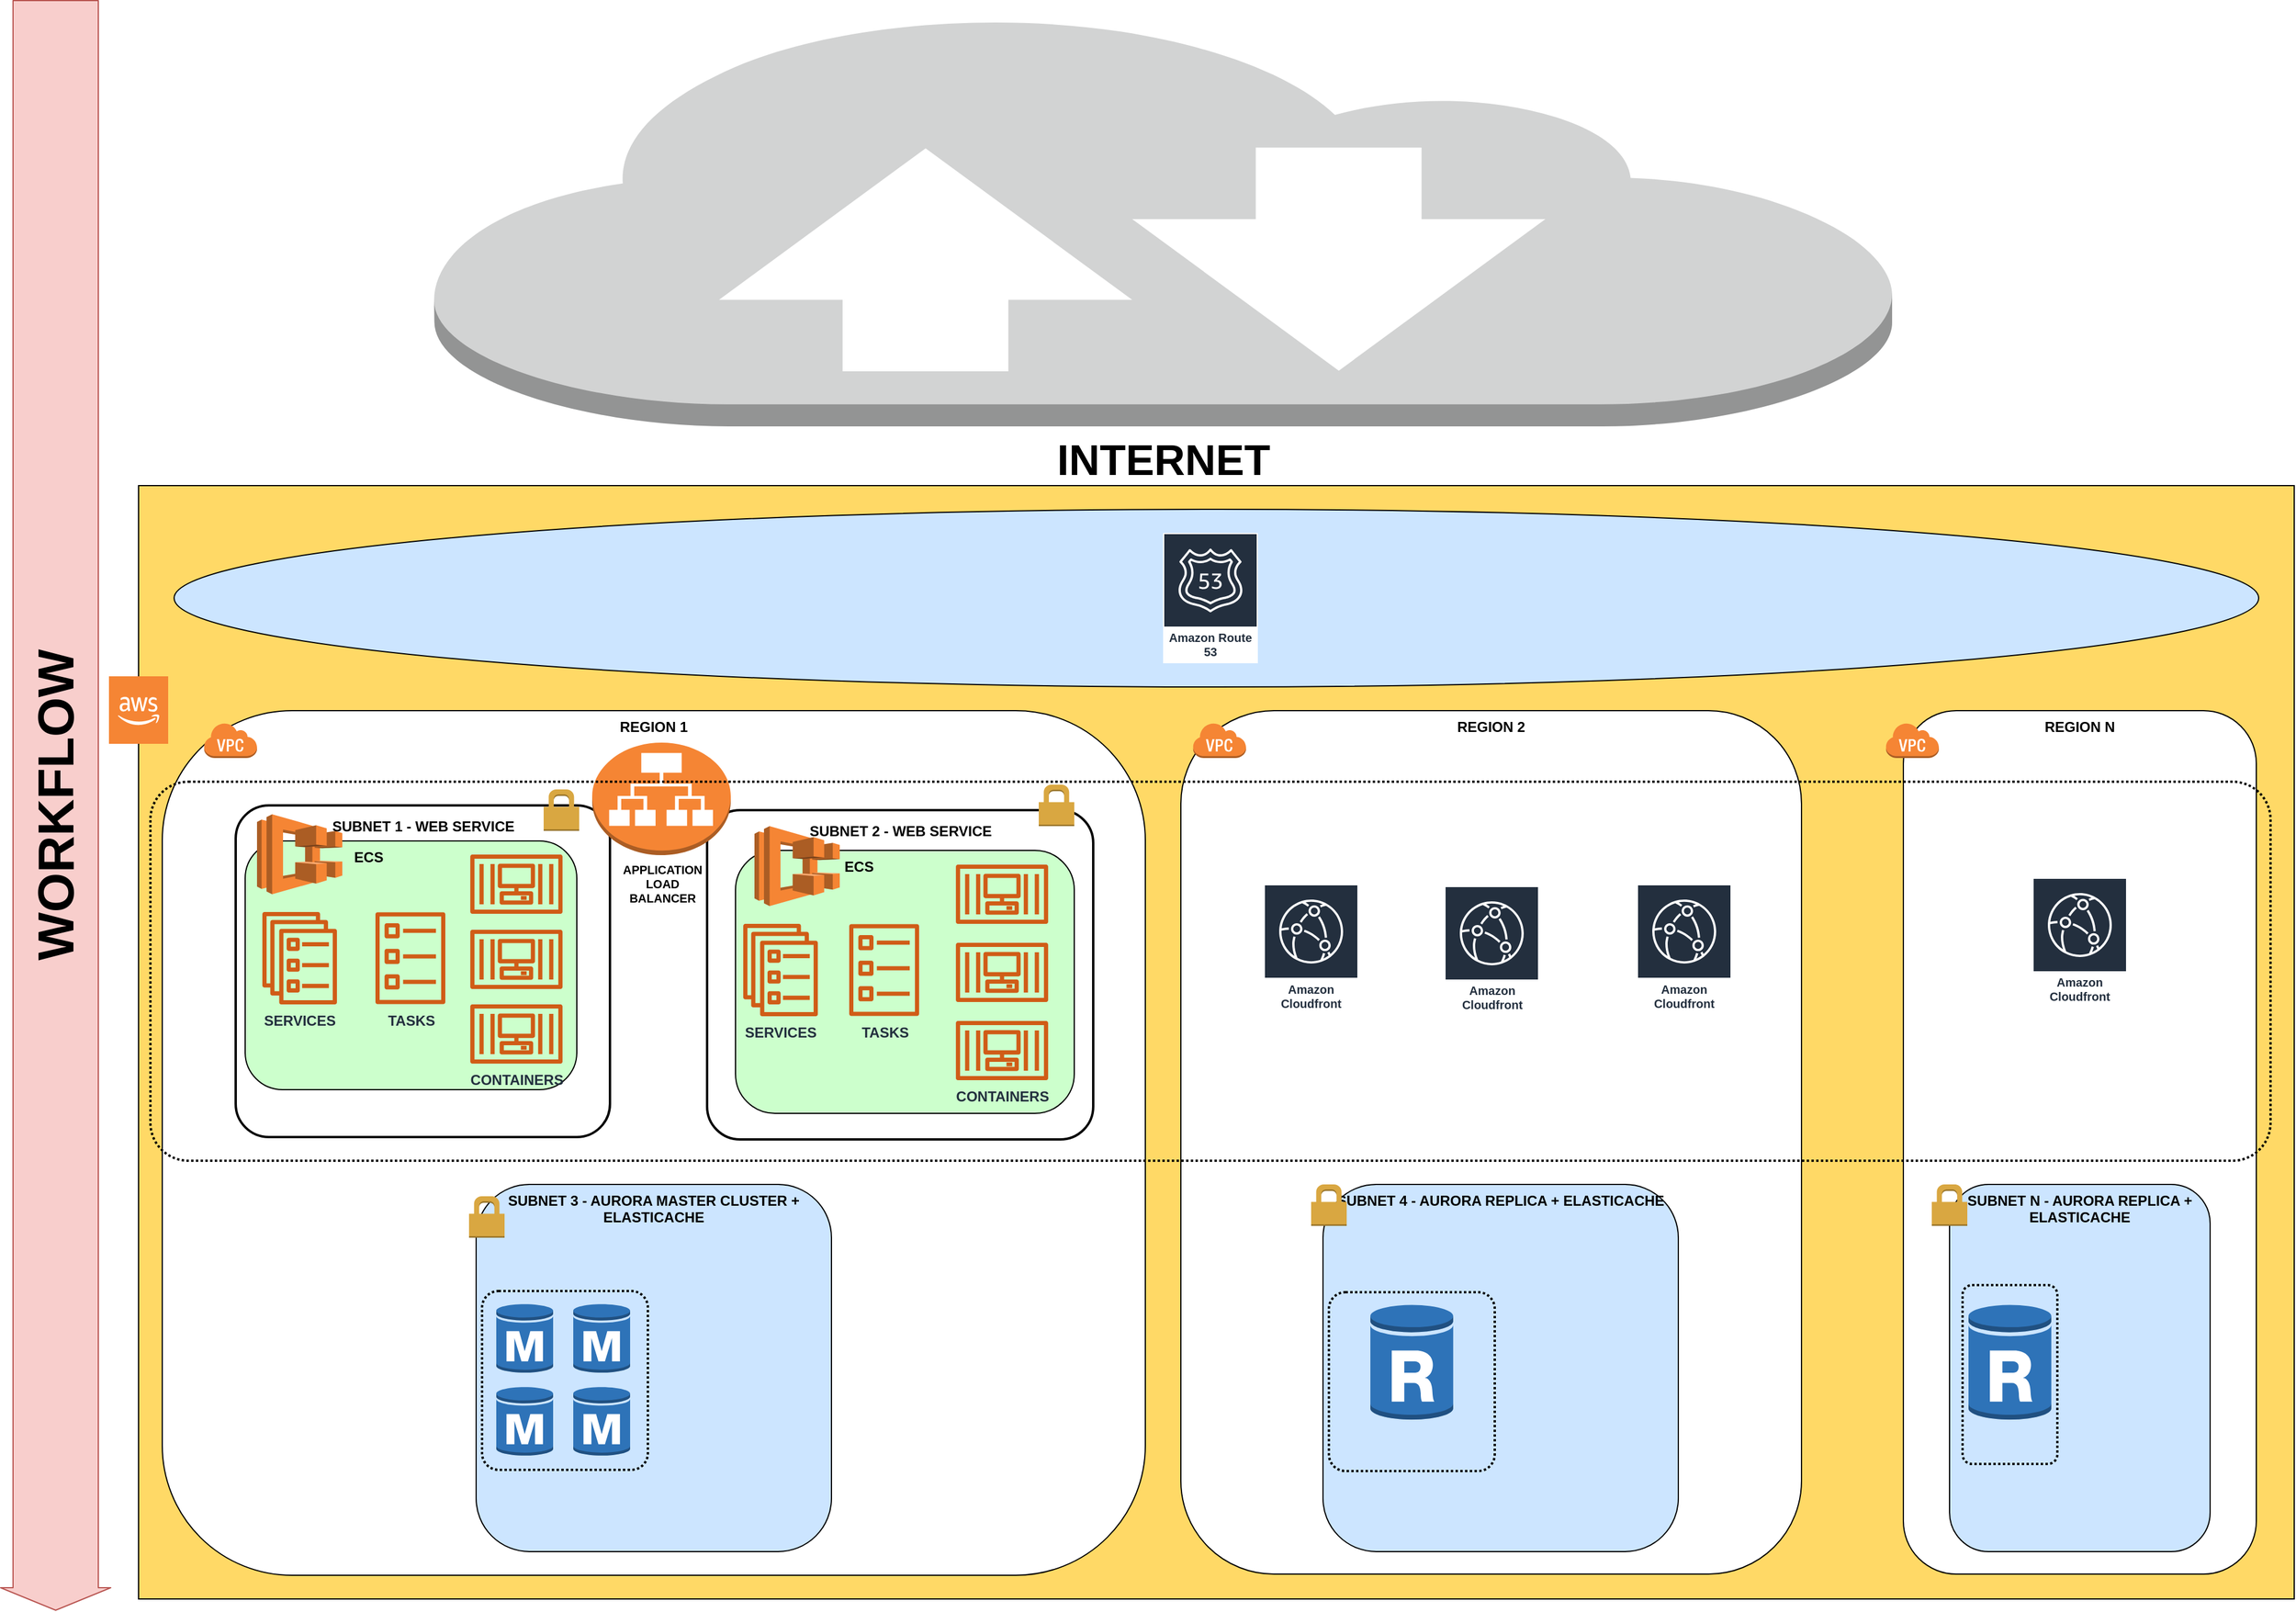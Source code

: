 <mxfile pages="1" version="11.2.8" type="github"><diagram id="_Eqt6gb3N_uVVBb5SrhH" name="Page-1"><mxGraphModel dx="2272" dy="1813" grid="1" gridSize="10" guides="1" tooltips="1" connect="1" arrows="1" fold="1" page="1" pageScale="1" pageWidth="850" pageHeight="1100" math="0" shadow="0"><root><mxCell id="0"/><mxCell id="1" parent="0"/><mxCell id="ActJzKjVbSPo1qMoW2an-3" value="" style="rounded=0;whiteSpace=wrap;fillColor=#FFD966;html=1;" vertex="1" parent="1"><mxGeometry x="10" y="-190" width="1820" height="940" as="geometry"/></mxCell><mxCell id="ActJzKjVbSPo1qMoW2an-4" value="REGION 1" style="rounded=1;whiteSpace=wrap;html=1;fontStyle=1;verticalAlign=top;" vertex="1" parent="1"><mxGeometry x="30" width="830" height="730" as="geometry"/></mxCell><mxCell id="ActJzKjVbSPo1qMoW2an-6" value="" style="outlineConnect=0;dashed=0;verticalLabelPosition=bottom;verticalAlign=top;align=center;html=1;shape=mxgraph.aws3.cloud_2;fillColor=#F58534;gradientColor=none;" vertex="1" parent="1"><mxGeometry x="-15" y="-29" width="50" height="57" as="geometry"/></mxCell><mxCell id="ActJzKjVbSPo1qMoW2an-7" value="" style="outlineConnect=0;dashed=0;verticalLabelPosition=bottom;verticalAlign=top;align=center;html=1;shape=mxgraph.aws3.virtual_private_cloud;fillColor=#F58534;gradientColor=none;" vertex="1" parent="1"><mxGeometry x="65" y="10" width="45" height="30" as="geometry"/></mxCell><mxCell id="ActJzKjVbSPo1qMoW2an-9" value="&amp;nbsp; &amp;nbsp; &amp;nbsp; &amp;nbsp; &amp;nbsp; &amp;nbsp; &amp;nbsp; &amp;nbsp; &amp;nbsp; &amp;nbsp; &amp;nbsp; &amp;nbsp; &amp;nbsp; &amp;nbsp;ECS" style="rounded=1;whiteSpace=wrap;html=1;fillColor=#CCFFCC;fontStyle=1;align=left;verticalAlign=top;" vertex="1" parent="1"><mxGeometry x="100" y="110" width="280" height="210" as="geometry"/></mxCell><mxCell id="ActJzKjVbSPo1qMoW2an-11" value="SUBNET 3 - AURORA MASTER CLUSTER + ELASTICACHE" style="rounded=1;whiteSpace=wrap;html=1;fillColor=#CCE5FF;fontStyle=1;align=center;verticalAlign=top;" vertex="1" parent="1"><mxGeometry x="295" y="400" width="300" height="310" as="geometry"/></mxCell><mxCell id="ActJzKjVbSPo1qMoW2an-15" value="" style="outlineConnect=0;dashed=0;verticalLabelPosition=bottom;verticalAlign=top;align=center;html=1;shape=mxgraph.aws3.ecs;fillColor=#F58534;gradientColor=none;fontSize=17;fontColor=#000000;" vertex="1" parent="1"><mxGeometry x="110" y="87.5" width="72" height="67.5" as="geometry"/></mxCell><mxCell id="ActJzKjVbSPo1qMoW2an-17" value="SERVICES" style="outlineConnect=0;fontColor=#232F3E;gradientColor=none;fillColor=#D05C17;strokeColor=none;dashed=0;verticalLabelPosition=bottom;verticalAlign=top;align=left;html=1;fontSize=12;fontStyle=1;aspect=fixed;pointerEvents=1;shape=mxgraph.aws4.ecs_service;" vertex="1" parent="1"><mxGeometry x="114" y="170" width="64" height="78" as="geometry"/></mxCell><mxCell id="ActJzKjVbSPo1qMoW2an-18" value="&lt;b&gt;TASKS&lt;/b&gt;" style="outlineConnect=0;fontColor=#232F3E;gradientColor=none;fillColor=#D05C17;strokeColor=none;dashed=0;verticalLabelPosition=bottom;verticalAlign=top;align=center;html=1;fontSize=12;fontStyle=0;aspect=fixed;pointerEvents=1;shape=mxgraph.aws4.ecs_task;" vertex="1" parent="1"><mxGeometry x="210" y="170" width="59" height="78" as="geometry"/></mxCell><mxCell id="ActJzKjVbSPo1qMoW2an-19" value="" style="outlineConnect=0;fontColor=#232F3E;gradientColor=none;fillColor=#D05C17;strokeColor=none;dashed=0;verticalLabelPosition=bottom;verticalAlign=top;align=center;html=1;fontSize=12;fontStyle=0;aspect=fixed;pointerEvents=1;shape=mxgraph.aws4.container_3;" vertex="1" parent="1"><mxGeometry x="290" y="121.5" width="78" height="50" as="geometry"/></mxCell><mxCell id="ActJzKjVbSPo1qMoW2an-20" value="" style="outlineConnect=0;fontColor=#232F3E;gradientColor=none;fillColor=#D05C17;strokeColor=none;dashed=0;verticalLabelPosition=bottom;verticalAlign=top;align=center;html=1;fontSize=12;fontStyle=0;aspect=fixed;pointerEvents=1;shape=mxgraph.aws4.container_3;" vertex="1" parent="1"><mxGeometry x="290" y="185" width="78" height="50" as="geometry"/></mxCell><mxCell id="ActJzKjVbSPo1qMoW2an-21" value="CONTAINERS" style="outlineConnect=0;fontColor=#232F3E;gradientColor=none;fillColor=#D05C17;strokeColor=none;dashed=0;verticalLabelPosition=bottom;verticalAlign=top;align=center;html=1;fontSize=12;fontStyle=1;aspect=fixed;pointerEvents=1;shape=mxgraph.aws4.container_3;" vertex="1" parent="1"><mxGeometry x="290" y="248" width="78" height="50" as="geometry"/></mxCell><mxCell id="ActJzKjVbSPo1qMoW2an-24" value="&amp;nbsp; &amp;nbsp; &amp;nbsp; &amp;nbsp; &amp;nbsp; &amp;nbsp; &amp;nbsp; &amp;nbsp; &amp;nbsp; &amp;nbsp; &amp;nbsp; &amp;nbsp; &amp;nbsp; &amp;nbsp;ECS" style="rounded=1;whiteSpace=wrap;html=1;fillColor=#CCFFCC;fontStyle=1;align=left;verticalAlign=top;" vertex="1" parent="1"><mxGeometry x="514" y="118" width="286" height="222" as="geometry"/></mxCell><mxCell id="ActJzKjVbSPo1qMoW2an-25" value="" style="outlineConnect=0;dashed=0;verticalLabelPosition=bottom;verticalAlign=top;align=center;html=1;shape=mxgraph.aws3.ecs;fillColor=#F58534;gradientColor=none;fontSize=17;fontColor=#000000;" vertex="1" parent="1"><mxGeometry x="530" y="97.5" width="72" height="67.5" as="geometry"/></mxCell><mxCell id="ActJzKjVbSPo1qMoW2an-26" value="SERVICES" style="outlineConnect=0;fontColor=#232F3E;gradientColor=none;fillColor=#D05C17;strokeColor=none;dashed=0;verticalLabelPosition=bottom;verticalAlign=top;align=left;html=1;fontSize=12;fontStyle=1;aspect=fixed;pointerEvents=1;shape=mxgraph.aws4.ecs_service;" vertex="1" parent="1"><mxGeometry x="520" y="180" width="64" height="78" as="geometry"/></mxCell><mxCell id="ActJzKjVbSPo1qMoW2an-27" value="&lt;b&gt;TASKS&lt;/b&gt;" style="outlineConnect=0;fontColor=#232F3E;gradientColor=none;fillColor=#D05C17;strokeColor=none;dashed=0;verticalLabelPosition=bottom;verticalAlign=top;align=center;html=1;fontSize=12;fontStyle=0;aspect=fixed;pointerEvents=1;shape=mxgraph.aws4.ecs_task;" vertex="1" parent="1"><mxGeometry x="610" y="180" width="59" height="78" as="geometry"/></mxCell><mxCell id="ActJzKjVbSPo1qMoW2an-28" value="" style="outlineConnect=0;fontColor=#232F3E;gradientColor=none;fillColor=#D05C17;strokeColor=none;dashed=0;verticalLabelPosition=bottom;verticalAlign=top;align=center;html=1;fontSize=12;fontStyle=0;aspect=fixed;pointerEvents=1;shape=mxgraph.aws4.container_3;" vertex="1" parent="1"><mxGeometry x="700" y="130" width="78" height="50" as="geometry"/></mxCell><mxCell id="ActJzKjVbSPo1qMoW2an-29" value="" style="outlineConnect=0;fontColor=#232F3E;gradientColor=none;fillColor=#D05C17;strokeColor=none;dashed=0;verticalLabelPosition=bottom;verticalAlign=top;align=center;html=1;fontSize=12;fontStyle=0;aspect=fixed;pointerEvents=1;shape=mxgraph.aws4.container_3;" vertex="1" parent="1"><mxGeometry x="700" y="196" width="78" height="50" as="geometry"/></mxCell><mxCell id="ActJzKjVbSPo1qMoW2an-30" value="CONTAINERS" style="outlineConnect=0;fontColor=#232F3E;gradientColor=none;fillColor=#D05C17;strokeColor=none;dashed=0;verticalLabelPosition=bottom;verticalAlign=top;align=center;html=1;fontSize=12;fontStyle=1;aspect=fixed;pointerEvents=1;shape=mxgraph.aws4.container_3;" vertex="1" parent="1"><mxGeometry x="700" y="262" width="78" height="50" as="geometry"/></mxCell><mxCell id="ActJzKjVbSPo1qMoW2an-33" value="&lt;b style=&quot;font-size: 12px&quot;&gt;SUBNET 1 - WEB SERVICE&lt;/b&gt;" style="rounded=1;arcSize=10;dashed=0;strokeColor=#000000;fillColor=none;gradientColor=none;strokeWidth=2;fontSize=17;fontColor=#000000;align=center;html=1;verticalAlign=top;" vertex="1" parent="1"><mxGeometry x="92" y="80" width="316" height="280" as="geometry"/></mxCell><mxCell id="ActJzKjVbSPo1qMoW2an-34" value="" style="dashed=0;html=1;shape=mxgraph.aws3.permissions;fillColor=#D9A741;gradientColor=none;dashed=0;fontSize=17;fontColor=#000000;align=left;verticalAlign=top;" vertex="1" parent="1"><mxGeometry x="352" y="66.5" width="30" height="35" as="geometry"/></mxCell><mxCell id="ActJzKjVbSPo1qMoW2an-36" value="&lt;b style=&quot;font-size: 12px&quot;&gt;SUBNET 2 - WEB SERVICE&lt;/b&gt;" style="rounded=1;arcSize=10;dashed=0;strokeColor=#000000;fillColor=none;gradientColor=none;strokeWidth=2;fontSize=17;fontColor=#000000;align=center;html=1;verticalAlign=top;" vertex="1" parent="1"><mxGeometry x="490" y="84" width="326" height="278" as="geometry"/></mxCell><mxCell id="ActJzKjVbSPo1qMoW2an-37" value="" style="dashed=0;html=1;shape=mxgraph.aws3.permissions;fillColor=#D9A741;gradientColor=none;dashed=0;fontSize=17;fontColor=#000000;align=left;verticalAlign=top;" vertex="1" parent="1"><mxGeometry x="770" y="62.5" width="30" height="35" as="geometry"/></mxCell><mxCell id="ActJzKjVbSPo1qMoW2an-38" value="" style="dashed=0;html=1;shape=mxgraph.aws3.permissions;fillColor=#D9A741;gradientColor=none;dashed=0;fontSize=17;fontColor=#000000;align=left;verticalAlign=top;" vertex="1" parent="1"><mxGeometry x="289" y="410" width="30" height="35" as="geometry"/></mxCell><mxCell id="ActJzKjVbSPo1qMoW2an-40" value="APPLICATION&lt;br style=&quot;font-size: 10px;&quot;&gt;LOAD&lt;br style=&quot;font-size: 10px;&quot;&gt;BALANCER" style="outlineConnect=0;dashed=0;verticalLabelPosition=bottom;verticalAlign=top;align=center;html=1;shape=mxgraph.aws3.application_load_balancer;fillColor=#F58534;gradientColor=none;fontSize=10;fontColor=#000000;fontStyle=1" vertex="1" parent="1"><mxGeometry x="393" y="27" width="117" height="95" as="geometry"/></mxCell><mxCell id="ActJzKjVbSPo1qMoW2an-41" value="" style="outlineConnect=0;dashed=0;verticalLabelPosition=bottom;verticalAlign=top;align=center;html=1;shape=mxgraph.aws3.rds_db_instance;fillColor=#2E73B8;gradientColor=none;fontSize=10;fontColor=#000000;" vertex="1" parent="1"><mxGeometry x="312" y="500" width="48" height="60" as="geometry"/></mxCell><mxCell id="ActJzKjVbSPo1qMoW2an-43" value="REGION 2" style="rounded=1;whiteSpace=wrap;html=1;fontStyle=1;verticalAlign=top;" vertex="1" parent="1"><mxGeometry x="890" width="524" height="729" as="geometry"/></mxCell><mxCell id="ActJzKjVbSPo1qMoW2an-44" value="SUBNET 4 - AURORA REPLICA + ELASTICACHE" style="rounded=1;whiteSpace=wrap;html=1;fillColor=#CCE5FF;fontStyle=1;align=center;verticalAlign=top;" vertex="1" parent="1"><mxGeometry x="1010" y="400" width="300" height="310" as="geometry"/></mxCell><mxCell id="ActJzKjVbSPo1qMoW2an-45" value="" style="dashed=0;html=1;shape=mxgraph.aws3.permissions;fillColor=#D9A741;gradientColor=none;dashed=0;fontSize=17;fontColor=#000000;align=left;verticalAlign=top;" vertex="1" parent="1"><mxGeometry x="1000" y="400" width="30" height="35" as="geometry"/></mxCell><mxCell id="ActJzKjVbSPo1qMoW2an-46" value="" style="outlineConnect=0;dashed=0;verticalLabelPosition=bottom;verticalAlign=top;align=center;html=1;shape=mxgraph.aws3.rds_db_instance_read_replica;fillColor=#2E73B8;gradientColor=none;fontSize=10;fontColor=#000000;" vertex="1" parent="1"><mxGeometry x="1050" y="500" width="70" height="100" as="geometry"/></mxCell><mxCell id="ActJzKjVbSPo1qMoW2an-51" value="" style="outlineConnect=0;dashed=0;verticalLabelPosition=bottom;verticalAlign=top;align=center;html=1;shape=mxgraph.aws3.virtual_private_cloud;fillColor=#F58534;gradientColor=none;" vertex="1" parent="1"><mxGeometry x="900" y="10" width="45" height="30" as="geometry"/></mxCell><mxCell id="ActJzKjVbSPo1qMoW2an-53" value="Amazon Cloudfront" style="outlineConnect=0;fontColor=#232F3E;gradientColor=none;strokeColor=#ffffff;fillColor=#232F3E;dashed=0;verticalLabelPosition=middle;verticalAlign=bottom;align=center;html=1;whiteSpace=wrap;fontSize=10;fontStyle=1;spacing=3;shape=mxgraph.aws4.productIcon;prIcon=mxgraph.aws4.cloudfront;" vertex="1" parent="1"><mxGeometry x="960" y="146.5" width="80" height="110" as="geometry"/></mxCell><mxCell id="ActJzKjVbSPo1qMoW2an-54" value="Amazon Cloudfront" style="outlineConnect=0;fontColor=#232F3E;gradientColor=none;strokeColor=#ffffff;fillColor=#232F3E;dashed=0;verticalLabelPosition=middle;verticalAlign=bottom;align=center;html=1;whiteSpace=wrap;fontSize=10;fontStyle=1;spacing=3;shape=mxgraph.aws4.productIcon;prIcon=mxgraph.aws4.cloudfront;" vertex="1" parent="1"><mxGeometry x="1112.5" y="148" width="80" height="110" as="geometry"/></mxCell><mxCell id="ActJzKjVbSPo1qMoW2an-55" value="Amazon Cloudfront" style="outlineConnect=0;fontColor=#232F3E;gradientColor=none;strokeColor=#ffffff;fillColor=#232F3E;dashed=0;verticalLabelPosition=middle;verticalAlign=bottom;align=center;html=1;whiteSpace=wrap;fontSize=10;fontStyle=1;spacing=3;shape=mxgraph.aws4.productIcon;prIcon=mxgraph.aws4.cloudfront;" vertex="1" parent="1"><mxGeometry x="1275" y="146.5" width="80" height="110" as="geometry"/></mxCell><mxCell id="ActJzKjVbSPo1qMoW2an-56" value="REGION N" style="rounded=1;whiteSpace=wrap;html=1;fontStyle=1;verticalAlign=top;" vertex="1" parent="1"><mxGeometry x="1500" width="298" height="729" as="geometry"/></mxCell><mxCell id="ActJzKjVbSPo1qMoW2an-52" value="" style="rounded=1;arcSize=10;dashed=1;strokeColor=#000000;fillColor=none;gradientColor=none;dashPattern=1 1;strokeWidth=2;fontSize=10;fontColor=#000000;align=center;html=1;" vertex="1" parent="1"><mxGeometry x="20" y="60" width="1790" height="320" as="geometry"/></mxCell><mxCell id="ActJzKjVbSPo1qMoW2an-59" value="Amazon Cloudfront" style="outlineConnect=0;fontColor=#232F3E;gradientColor=none;strokeColor=#ffffff;fillColor=#232F3E;dashed=0;verticalLabelPosition=middle;verticalAlign=bottom;align=center;html=1;whiteSpace=wrap;fontSize=10;fontStyle=1;spacing=3;shape=mxgraph.aws4.productIcon;prIcon=mxgraph.aws4.cloudfront;" vertex="1" parent="1"><mxGeometry x="1609" y="141" width="80" height="110" as="geometry"/></mxCell><mxCell id="ActJzKjVbSPo1qMoW2an-60" value="SUBNET N - AURORA REPLICA + ELASTICACHE" style="rounded=1;whiteSpace=wrap;html=1;fillColor=#CCE5FF;fontStyle=1;align=center;verticalAlign=top;" vertex="1" parent="1"><mxGeometry x="1539" y="400" width="220" height="310" as="geometry"/></mxCell><mxCell id="ActJzKjVbSPo1qMoW2an-61" value="" style="outlineConnect=0;dashed=0;verticalLabelPosition=bottom;verticalAlign=top;align=center;html=1;shape=mxgraph.aws3.rds_db_instance_read_replica;fillColor=#2E73B8;gradientColor=none;fontSize=10;fontColor=#000000;" vertex="1" parent="1"><mxGeometry x="1555" y="500" width="70" height="100" as="geometry"/></mxCell><mxCell id="ActJzKjVbSPo1qMoW2an-62" value="" style="dashed=0;html=1;shape=mxgraph.aws3.permissions;fillColor=#D9A741;gradientColor=none;dashed=0;fontSize=17;fontColor=#000000;align=left;verticalAlign=top;" vertex="1" parent="1"><mxGeometry x="1524" y="400" width="30" height="35" as="geometry"/></mxCell><mxCell id="ActJzKjVbSPo1qMoW2an-64" value="" style="shape=image;html=1;verticalAlign=top;verticalLabelPosition=bottom;labelBackgroundColor=#ffffff;imageAspect=0;aspect=fixed;image=https://cdn2.iconfinder.com/data/icons/amazon-aws-stencils/100/Database_copy_Amazon_ElasticCache_Node-128.png;fillColor=#CCE5FF;fontSize=10;fontColor=#000000;align=center;" vertex="1" parent="1"><mxGeometry x="456" y="486" width="128" height="128" as="geometry"/></mxCell><mxCell id="ActJzKjVbSPo1qMoW2an-65" value="" style="shape=image;html=1;verticalAlign=top;verticalLabelPosition=bottom;labelBackgroundColor=#ffffff;imageAspect=0;aspect=fixed;image=https://cdn2.iconfinder.com/data/icons/amazon-aws-stencils/100/Database_copy_Amazon_ElasticCache_Node-128.png;fillColor=#CCE5FF;fontSize=10;fontColor=#000000;align=center;" vertex="1" parent="1"><mxGeometry x="1170" y="486" width="128" height="128" as="geometry"/></mxCell><mxCell id="ActJzKjVbSPo1qMoW2an-66" value="" style="shape=image;html=1;verticalAlign=top;verticalLabelPosition=bottom;labelBackgroundColor=#ffffff;imageAspect=0;aspect=fixed;image=https://cdn2.iconfinder.com/data/icons/amazon-aws-stencils/100/Database_copy_Amazon_ElasticCache_Node-128.png;fillColor=#CCE5FF;fontSize=10;fontColor=#000000;align=center;" vertex="1" parent="1"><mxGeometry x="1625" y="491" width="128" height="128" as="geometry"/></mxCell><mxCell id="ActJzKjVbSPo1qMoW2an-67" value="" style="outlineConnect=0;dashed=0;verticalLabelPosition=bottom;verticalAlign=top;align=center;html=1;shape=mxgraph.aws3.virtual_private_cloud;fillColor=#F58534;gradientColor=none;" vertex="1" parent="1"><mxGeometry x="1485" y="10" width="45" height="30" as="geometry"/></mxCell><mxCell id="ActJzKjVbSPo1qMoW2an-69" value="" style="ellipse;whiteSpace=wrap;html=1;fillColor=#CCE5FF;fontSize=10;fontColor=#000000;align=center;" vertex="1" parent="1"><mxGeometry x="40" y="-170" width="1760" height="150" as="geometry"/></mxCell><mxCell id="ActJzKjVbSPo1qMoW2an-68" value="Amazon Route 53" style="outlineConnect=0;fontColor=#232F3E;gradientColor=none;strokeColor=#ffffff;fillColor=#232F3E;dashed=0;verticalLabelPosition=middle;verticalAlign=bottom;align=center;html=1;whiteSpace=wrap;fontSize=10;fontStyle=1;spacing=3;shape=mxgraph.aws4.productIcon;prIcon=mxgraph.aws4.route_53;" vertex="1" parent="1"><mxGeometry x="875" y="-150" width="80" height="110" as="geometry"/></mxCell><mxCell id="ActJzKjVbSPo1qMoW2an-71" value="WORKFLOW" style="shape=flexArrow;endArrow=classic;html=1;fontSize=43;fontColor=#000000;width=72;fillColor=#f8cecc;strokeColor=#b85450;fontStyle=1;horizontal=0;labelBackgroundColor=#F8CECC;" edge="1" parent="1"><mxGeometry width="50" height="50" relative="1" as="geometry"><mxPoint x="-60" y="-600" as="sourcePoint"/><mxPoint x="-60" y="760" as="targetPoint"/></mxGeometry></mxCell><mxCell id="ActJzKjVbSPo1qMoW2an-73" value="INTERNET&lt;br style=&quot;font-size: 36px;&quot;&gt;" style="outlineConnect=0;dashed=0;verticalLabelPosition=bottom;verticalAlign=top;align=center;html=1;shape=mxgraph.aws3.internet_2;fillColor=#D2D3D3;gradientColor=none;fontSize=36;fontColor=#000000;fontStyle=1;horizontal=1;" vertex="1" parent="1"><mxGeometry x="259.5" y="-590" width="1231" height="350" as="geometry"/></mxCell><mxCell id="ActJzKjVbSPo1qMoW2an-74" value="" style="outlineConnect=0;dashed=0;verticalLabelPosition=bottom;verticalAlign=top;align=center;html=1;shape=mxgraph.aws3.rds_db_instance;fillColor=#2E73B8;gradientColor=none;fontSize=10;fontColor=#000000;" vertex="1" parent="1"><mxGeometry x="312" y="570" width="48" height="60" as="geometry"/></mxCell><mxCell id="ActJzKjVbSPo1qMoW2an-75" value="" style="outlineConnect=0;dashed=0;verticalLabelPosition=bottom;verticalAlign=top;align=center;html=1;shape=mxgraph.aws3.rds_db_instance;fillColor=#2E73B8;gradientColor=none;fontSize=10;fontColor=#000000;" vertex="1" parent="1"><mxGeometry x="377" y="570" width="48" height="60" as="geometry"/></mxCell><mxCell id="ActJzKjVbSPo1qMoW2an-76" value="" style="outlineConnect=0;dashed=0;verticalLabelPosition=bottom;verticalAlign=top;align=center;html=1;shape=mxgraph.aws3.rds_db_instance;fillColor=#2E73B8;gradientColor=none;fontSize=10;fontColor=#000000;" vertex="1" parent="1"><mxGeometry x="377" y="500" width="48" height="60" as="geometry"/></mxCell><mxCell id="ActJzKjVbSPo1qMoW2an-78" value="" style="rounded=1;arcSize=10;dashed=1;strokeColor=#000000;fillColor=none;gradientColor=none;dashPattern=1 1;strokeWidth=2;fontSize=10;fontColor=#000000;align=center;html=1;" vertex="1" parent="1"><mxGeometry x="300" y="490" width="140" height="151" as="geometry"/></mxCell><mxCell id="ActJzKjVbSPo1qMoW2an-79" value="" style="rounded=1;arcSize=10;dashed=1;strokeColor=#000000;fillColor=none;gradientColor=none;dashPattern=1 1;strokeWidth=2;fontSize=10;fontColor=#000000;align=center;html=1;" vertex="1" parent="1"><mxGeometry x="1015" y="491" width="140" height="151" as="geometry"/></mxCell><mxCell id="ActJzKjVbSPo1qMoW2an-80" value="" style="rounded=1;arcSize=10;dashed=1;strokeColor=#000000;fillColor=none;gradientColor=none;dashPattern=1 1;strokeWidth=2;fontSize=10;fontColor=#000000;align=center;html=1;" vertex="1" parent="1"><mxGeometry x="1550" y="485" width="80" height="151" as="geometry"/></mxCell></root></mxGraphModel></diagram></mxfile>